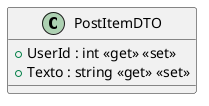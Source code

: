 @startuml
class PostItemDTO {
    + UserId : int <<get>> <<set>>
    + Texto : string <<get>> <<set>>
}
@enduml
